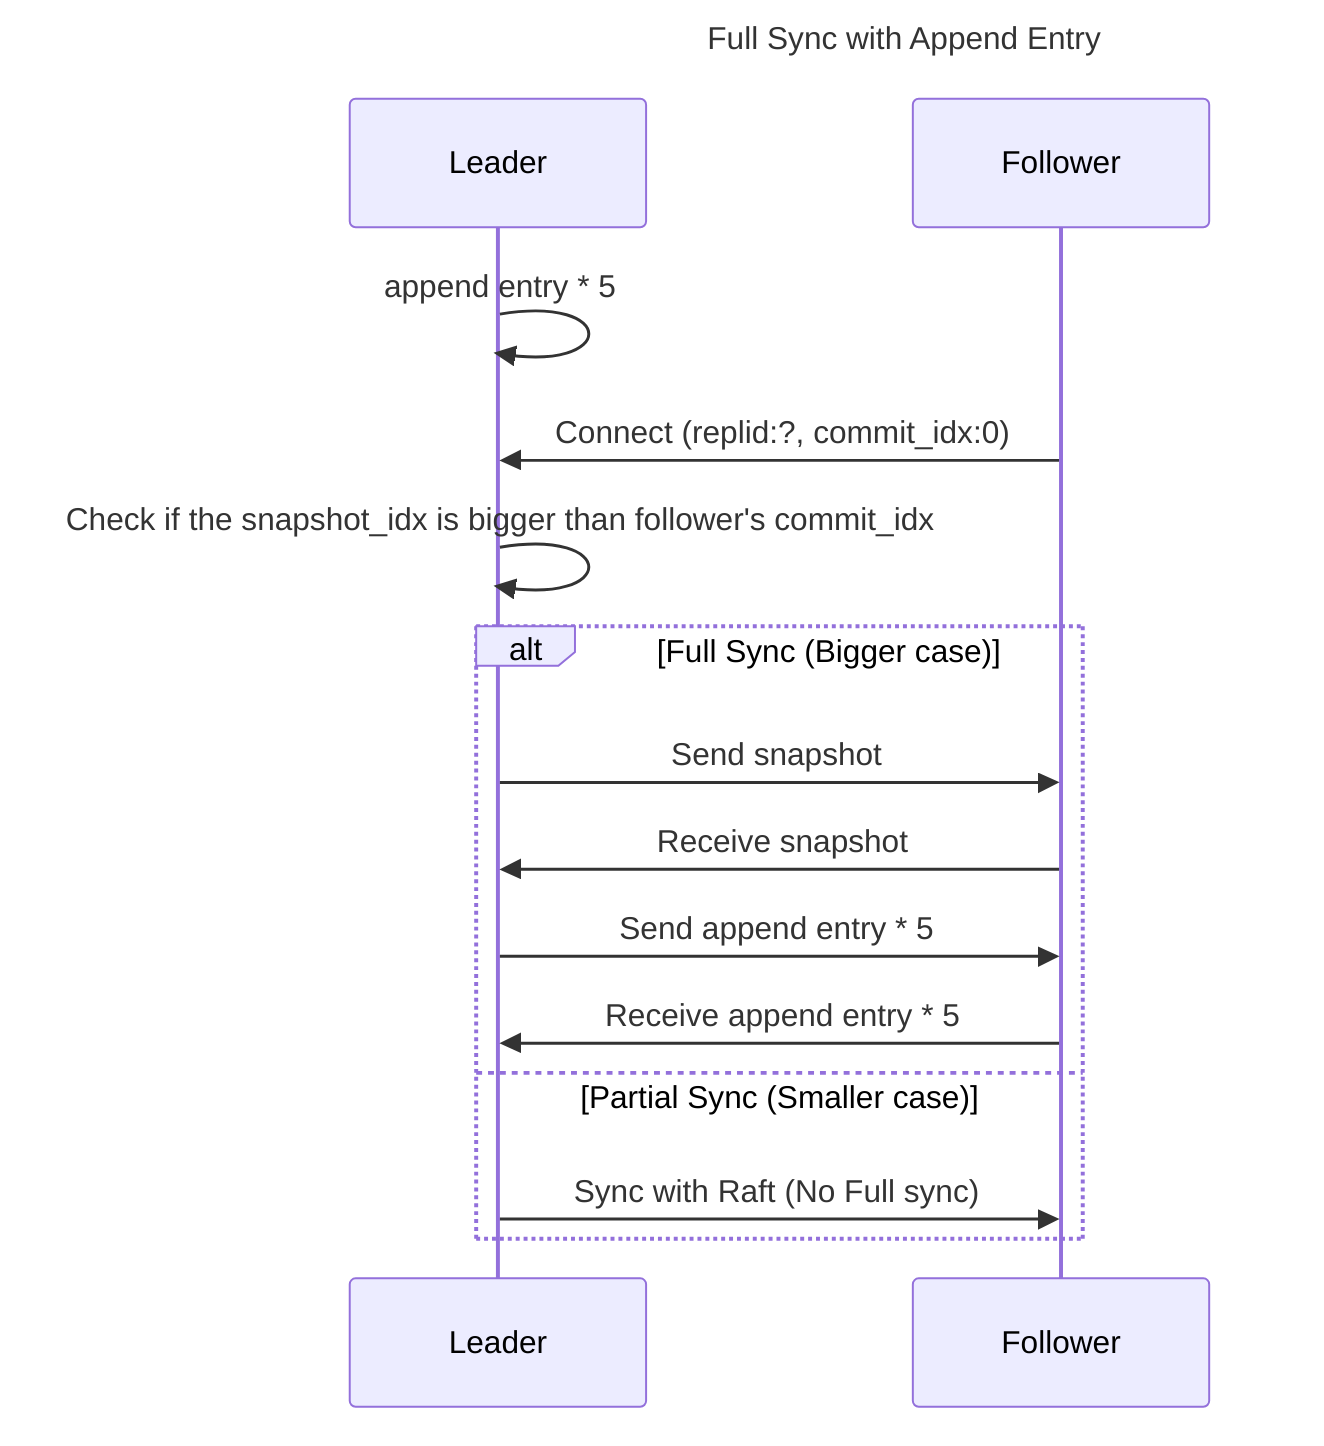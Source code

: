 ---
title: Full Sync with Append Entry
---
sequenceDiagram
    participant L as Leader
    participant F as Follower
    L ->> L: append entry * 5
    F ->> L: Connect (replid:?, commit_idx:0)
    L ->> L: Check if the snapshot_idx is bigger than follower's commit_idx
    alt Full Sync (Bigger case)
        L ->> F: Send snapshot
        F ->> L: Receive snapshot
        L ->> F: Send append entry * 5
        F ->> L: Receive append entry * 5
    else Partial Sync (Smaller case)
        L ->> F: Sync with Raft (No Full sync)
    end